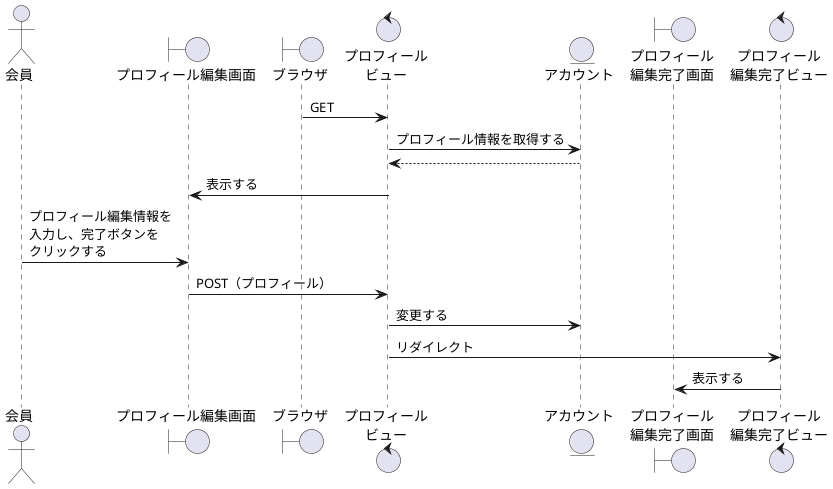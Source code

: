 @startuml syouhin_touroku
actor "会員" as act
boundary "プロフィール編集画面" as ProfileEditb
boundary "ブラウザ" as brz
control "プロフィール\nビュー" as Profilev
entity "アカウント" as account
boundary "プロフィール\n編集完了画面" as Profileokb
control "プロフィール\n編集完了ビュー" as ProfileEditc

brz -> Profilev: GET
Profilev -> account:プロフィール情報を取得する
Profilev <-- account:
ProfileEditb <- Profilev: 表示する
act -> ProfileEditb: プロフィール編集情報を\n入力し、完了ボタンを\nクリックする
ProfileEditb -> Profilev: POST（プロフィール）
Profilev -> account: 変更する
Profilev -> ProfileEditc: リダイレクト 
Profileokb <- ProfileEditc: 表示する
@enduml